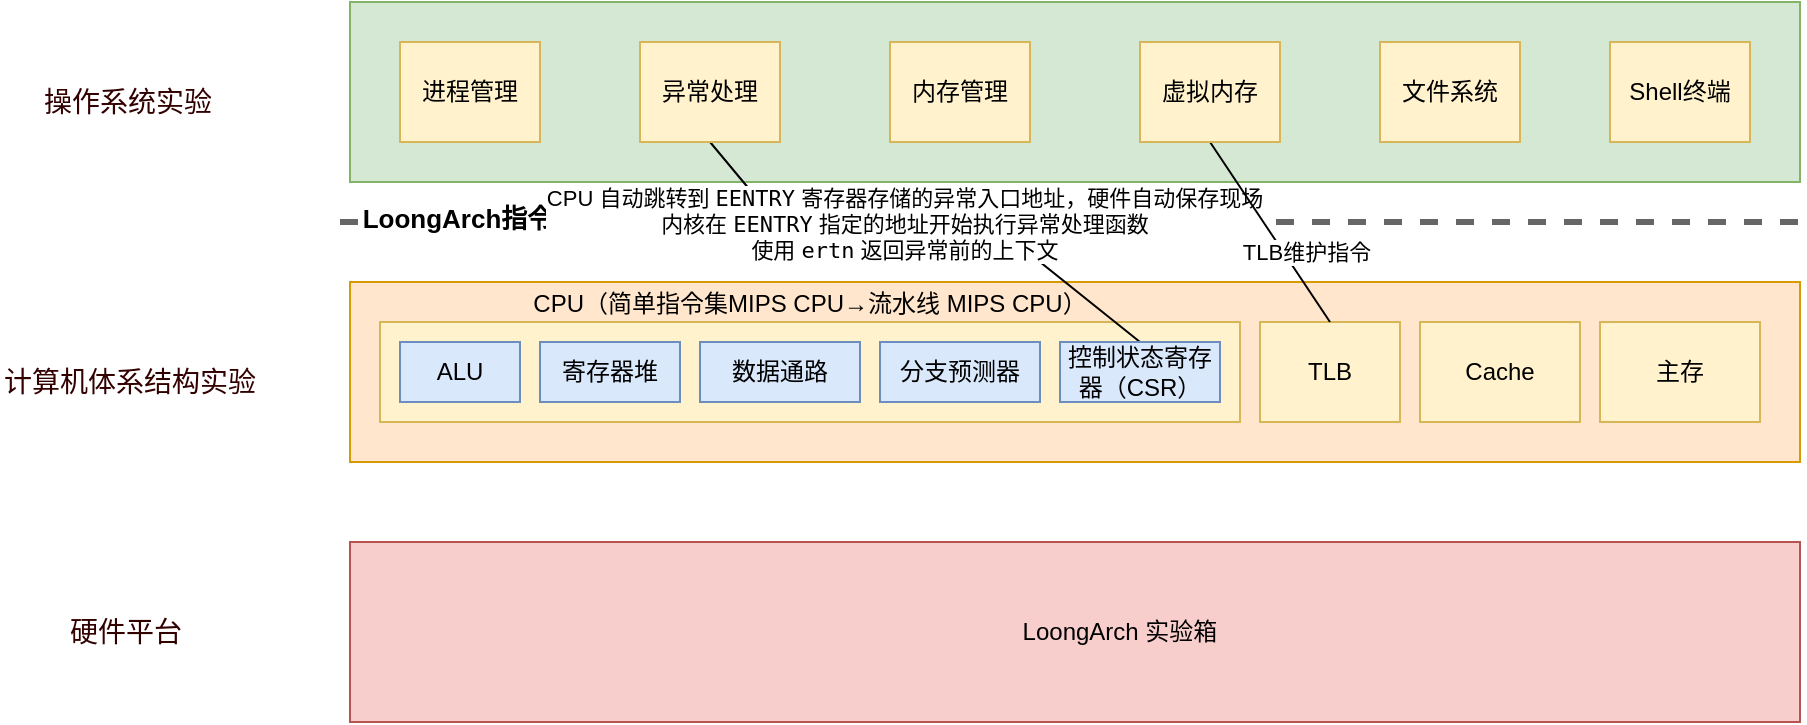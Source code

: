 <mxfile version="26.2.14">
  <diagram name="第 1 页" id="wGAzSOdT4kqdzCxaNdu8">
    <mxGraphModel dx="1980" dy="736" grid="1" gridSize="10" guides="1" tooltips="1" connect="1" arrows="1" fold="1" page="1" pageScale="1" pageWidth="827" pageHeight="1169" math="0" shadow="0">
      <root>
        <mxCell id="0" />
        <mxCell id="1" parent="0" />
        <mxCell id="5M__yOeY1i1e89L5_nh--1" value="" style="rounded=0;whiteSpace=wrap;html=1;fillColor=#ffe6cc;strokeColor=#d79b00;" parent="1" vertex="1">
          <mxGeometry x="145" y="350" width="725" height="90" as="geometry" />
        </mxCell>
        <UserObject label="CPU（简单指令集MIPS CPU→流水线 MIPS CPU）" treeRoot="1" id="5M__yOeY1i1e89L5_nh--11">
          <mxCell style="whiteSpace=wrap;html=1;align=center;treeFolding=1;treeMoving=1;newEdgeStyle={&quot;edgeStyle&quot;:&quot;elbowEdgeStyle&quot;,&quot;startArrow&quot;:&quot;none&quot;,&quot;endArrow&quot;:&quot;none&quot;};labelPosition=center;verticalLabelPosition=top;verticalAlign=bottom;fillColor=#fff2cc;strokeColor=#d6b656;" parent="1" vertex="1">
            <mxGeometry x="160" y="370" width="430" height="50" as="geometry" />
          </mxCell>
        </UserObject>
        <UserObject label="ALU" treeRoot="1" id="5M__yOeY1i1e89L5_nh--12">
          <mxCell style="whiteSpace=wrap;html=1;align=center;treeFolding=1;treeMoving=1;newEdgeStyle={&quot;edgeStyle&quot;:&quot;elbowEdgeStyle&quot;,&quot;startArrow&quot;:&quot;none&quot;,&quot;endArrow&quot;:&quot;none&quot;};fillColor=#dae8fc;strokeColor=#6c8ebf;" parent="1" vertex="1">
            <mxGeometry x="170" y="380" width="60" height="30" as="geometry" />
          </mxCell>
        </UserObject>
        <mxCell id="5M__yOeY1i1e89L5_nh--13" style="edgeStyle=elbowEdgeStyle;rounded=0;orthogonalLoop=1;jettySize=auto;html=1;startArrow=none;endArrow=none;exitX=0.5;exitY=0;exitDx=0;exitDy=0;" parent="1" source="5M__yOeY1i1e89L5_nh--11" target="5M__yOeY1i1e89L5_nh--11" edge="1">
          <mxGeometry relative="1" as="geometry" />
        </mxCell>
        <UserObject label="分支预测器" treeRoot="1" id="5M__yOeY1i1e89L5_nh--14">
          <mxCell style="whiteSpace=wrap;html=1;align=center;treeFolding=1;treeMoving=1;newEdgeStyle={&quot;edgeStyle&quot;:&quot;elbowEdgeStyle&quot;,&quot;startArrow&quot;:&quot;none&quot;,&quot;endArrow&quot;:&quot;none&quot;};fillColor=#dae8fc;strokeColor=#6c8ebf;" parent="1" vertex="1">
            <mxGeometry x="410" y="380" width="80" height="30" as="geometry" />
          </mxCell>
        </UserObject>
        <UserObject label="TLB" treeRoot="1" id="5M__yOeY1i1e89L5_nh--15">
          <mxCell style="whiteSpace=wrap;html=1;align=center;treeFolding=1;treeMoving=1;newEdgeStyle={&quot;edgeStyle&quot;:&quot;elbowEdgeStyle&quot;,&quot;startArrow&quot;:&quot;none&quot;,&quot;endArrow&quot;:&quot;none&quot;};labelPosition=center;verticalLabelPosition=middle;verticalAlign=middle;fillColor=#fff2cc;strokeColor=#d6b656;" parent="1" vertex="1">
            <mxGeometry x="600" y="370" width="70" height="50" as="geometry" />
          </mxCell>
        </UserObject>
        <UserObject label="寄存器堆" treeRoot="1" id="5M__yOeY1i1e89L5_nh--19">
          <mxCell style="whiteSpace=wrap;html=1;align=center;treeFolding=1;treeMoving=1;newEdgeStyle={&quot;edgeStyle&quot;:&quot;elbowEdgeStyle&quot;,&quot;startArrow&quot;:&quot;none&quot;,&quot;endArrow&quot;:&quot;none&quot;};fillColor=#dae8fc;strokeColor=#6c8ebf;" parent="1" vertex="1">
            <mxGeometry x="240" y="380" width="70" height="30" as="geometry" />
          </mxCell>
        </UserObject>
        <UserObject label="Cache" treeRoot="1" id="5M__yOeY1i1e89L5_nh--20">
          <mxCell style="whiteSpace=wrap;html=1;align=center;treeFolding=1;treeMoving=1;newEdgeStyle={&quot;edgeStyle&quot;:&quot;elbowEdgeStyle&quot;,&quot;startArrow&quot;:&quot;none&quot;,&quot;endArrow&quot;:&quot;none&quot;};labelPosition=center;verticalLabelPosition=middle;verticalAlign=middle;fillColor=#fff2cc;strokeColor=#d6b656;" parent="1" vertex="1">
            <mxGeometry x="680" y="370" width="80" height="50" as="geometry" />
          </mxCell>
        </UserObject>
        <mxCell id="5M__yOeY1i1e89L5_nh--24" value="" style="endArrow=none;dashed=1;html=1;rounded=0;strokeWidth=3;fillColor=#f5f5f5;strokeColor=#666666;" parent="1" edge="1">
          <mxGeometry width="50" height="50" relative="1" as="geometry">
            <mxPoint x="140" y="320" as="sourcePoint" />
            <mxPoint x="870" y="320" as="targetPoint" />
            <Array as="points">
              <mxPoint x="590" y="320" />
            </Array>
          </mxGeometry>
        </mxCell>
        <mxCell id="5M__yOeY1i1e89L5_nh--25" value="LoongArch指令集" style="edgeLabel;html=1;align=center;verticalAlign=middle;resizable=0;points=[];fontSize=13;fontStyle=1" parent="5M__yOeY1i1e89L5_nh--24" vertex="1" connectable="0">
          <mxGeometry x="-0.07" y="2" relative="1" as="geometry">
            <mxPoint x="-275" as="offset" />
          </mxGeometry>
        </mxCell>
        <mxCell id="5M__yOeY1i1e89L5_nh--26" value="" style="rounded=0;whiteSpace=wrap;html=1;fillColor=#d5e8d4;strokeColor=#82b366;" parent="1" vertex="1">
          <mxGeometry x="145" y="210" width="725" height="90" as="geometry" />
        </mxCell>
        <mxCell id="5M__yOeY1i1e89L5_nh--27" value="&lt;span style=&quot;font-size: 10.5pt;&quot;&gt;&lt;font style=&quot;color: rgb(51, 0, 0);&quot;&gt;操作系统实验&lt;/font&gt;&lt;/span&gt;" style="text;whiteSpace=wrap;html=1;" parent="1" vertex="1">
          <mxGeometry x="-10" y="245" width="90" height="20" as="geometry" />
        </mxCell>
        <UserObject label="进程管理" treeRoot="1" id="5M__yOeY1i1e89L5_nh--28">
          <mxCell style="whiteSpace=wrap;html=1;align=center;treeFolding=1;treeMoving=1;newEdgeStyle={&quot;edgeStyle&quot;:&quot;elbowEdgeStyle&quot;,&quot;startArrow&quot;:&quot;none&quot;,&quot;endArrow&quot;:&quot;none&quot;};labelPosition=center;verticalLabelPosition=middle;verticalAlign=middle;fillColor=#fff2cc;strokeColor=#d6b656;" parent="1" vertex="1">
            <mxGeometry x="170" y="230" width="70" height="50" as="geometry" />
          </mxCell>
        </UserObject>
        <mxCell id="cpremFlHdHI3eAPyiUC--16" style="rounded=0;orthogonalLoop=1;jettySize=auto;html=1;startArrow=none;endArrow=none;exitX=0.5;exitY=1;exitDx=0;exitDy=0;entryX=0.5;entryY=0;entryDx=0;entryDy=0;" edge="1" parent="1" source="5M__yOeY1i1e89L5_nh--29" target="cpremFlHdHI3eAPyiUC--13">
          <mxGeometry relative="1" as="geometry">
            <Array as="points">
              <mxPoint x="350" y="310" />
              <mxPoint x="420" y="330" />
              <mxPoint x="490" y="340" />
            </Array>
          </mxGeometry>
        </mxCell>
        <mxCell id="cpremFlHdHI3eAPyiUC--17" value="CPU 自动跳转到 &lt;code data-end=&quot;261&quot; data-start=&quot;253&quot;&gt;EENTRY&lt;/code&gt; 寄存器存储的异常入口地址，硬件自动保存现场&lt;div&gt;&lt;span style=&quot;background-color: light-dark(#ffffff, var(--ge-dark-color, #121212)); color: light-dark(rgb(0, 0, 0), rgb(255, 255, 255));&quot;&gt;内核在 &lt;/span&gt;&lt;code style=&quot;background-color: light-dark(#ffffff, var(--ge-dark-color, #121212)); color: light-dark(rgb(0, 0, 0), rgb(255, 255, 255));&quot; data-end=&quot;847&quot; data-start=&quot;839&quot;&gt;EENTRY&lt;/code&gt;&lt;span style=&quot;background-color: light-dark(#ffffff, var(--ge-dark-color, #121212)); color: light-dark(rgb(0, 0, 0), rgb(255, 255, 255));&quot;&gt; 指定的地址开始执行异常处理函数&lt;/span&gt;&lt;div&gt;&lt;div&gt;使用 &lt;code data-end=&quot;980&quot; data-start=&quot;974&quot;&gt;ertn&lt;/code&gt; 返回异常前的上下文&lt;/div&gt;&lt;/div&gt;&lt;/div&gt;" style="edgeLabel;html=1;align=center;verticalAlign=middle;resizable=0;points=[];" vertex="1" connectable="0" parent="cpremFlHdHI3eAPyiUC--16">
          <mxGeometry x="0.012" y="4" relative="1" as="geometry">
            <mxPoint x="-12" y="-7" as="offset" />
          </mxGeometry>
        </mxCell>
        <UserObject label="异常处理" treeRoot="1" id="5M__yOeY1i1e89L5_nh--29">
          <mxCell style="whiteSpace=wrap;html=1;align=center;treeFolding=1;treeMoving=1;newEdgeStyle={&quot;edgeStyle&quot;:&quot;elbowEdgeStyle&quot;,&quot;startArrow&quot;:&quot;none&quot;,&quot;endArrow&quot;:&quot;none&quot;};labelPosition=center;verticalLabelPosition=middle;verticalAlign=middle;fillColor=#fff2cc;strokeColor=#d6b656;" parent="1" vertex="1">
            <mxGeometry x="290" y="230" width="70" height="50" as="geometry" />
          </mxCell>
        </UserObject>
        <UserObject label="内存管理" treeRoot="1" id="5M__yOeY1i1e89L5_nh--30">
          <mxCell style="whiteSpace=wrap;html=1;align=center;treeFolding=1;treeMoving=1;newEdgeStyle={&quot;edgeStyle&quot;:&quot;elbowEdgeStyle&quot;,&quot;startArrow&quot;:&quot;none&quot;,&quot;endArrow&quot;:&quot;none&quot;};labelPosition=center;verticalLabelPosition=middle;verticalAlign=middle;fillColor=#fff2cc;strokeColor=#d6b656;" parent="1" vertex="1">
            <mxGeometry x="415" y="230" width="70" height="50" as="geometry" />
          </mxCell>
        </UserObject>
        <mxCell id="cpremFlHdHI3eAPyiUC--11" style="rounded=0;orthogonalLoop=1;jettySize=auto;html=1;startArrow=none;endArrow=none;entryX=0.5;entryY=0;entryDx=0;entryDy=0;elbow=vertical;exitX=0.5;exitY=1;exitDx=0;exitDy=0;" edge="1" parent="1" source="5M__yOeY1i1e89L5_nh--31" target="5M__yOeY1i1e89L5_nh--15">
          <mxGeometry relative="1" as="geometry">
            <mxPoint x="510" y="280" as="sourcePoint" />
            <mxPoint x="600" y="370" as="targetPoint" />
          </mxGeometry>
        </mxCell>
        <mxCell id="cpremFlHdHI3eAPyiUC--12" value="TLB维护指令" style="edgeLabel;html=1;align=center;verticalAlign=middle;resizable=0;points=[];" vertex="1" connectable="0" parent="cpremFlHdHI3eAPyiUC--11">
          <mxGeometry relative="1" as="geometry">
            <mxPoint x="18" y="10" as="offset" />
          </mxGeometry>
        </mxCell>
        <UserObject label="虚拟内存" treeRoot="1" id="5M__yOeY1i1e89L5_nh--31">
          <mxCell style="whiteSpace=wrap;html=1;align=center;treeFolding=1;treeMoving=1;newEdgeStyle={&quot;edgeStyle&quot;:&quot;elbowEdgeStyle&quot;,&quot;startArrow&quot;:&quot;none&quot;,&quot;endArrow&quot;:&quot;none&quot;};labelPosition=center;verticalLabelPosition=middle;verticalAlign=middle;fillColor=#fff2cc;strokeColor=#d6b656;" parent="1" vertex="1">
            <mxGeometry x="540" y="230" width="70" height="50" as="geometry" />
          </mxCell>
        </UserObject>
        <UserObject label="文件系统" treeRoot="1" id="5M__yOeY1i1e89L5_nh--33">
          <mxCell style="whiteSpace=wrap;html=1;align=center;treeFolding=1;treeMoving=1;newEdgeStyle={&quot;edgeStyle&quot;:&quot;elbowEdgeStyle&quot;,&quot;startArrow&quot;:&quot;none&quot;,&quot;endArrow&quot;:&quot;none&quot;};labelPosition=center;verticalLabelPosition=middle;verticalAlign=middle;fillColor=#fff2cc;strokeColor=#d6b656;" parent="1" vertex="1">
            <mxGeometry x="660" y="230" width="70" height="50" as="geometry" />
          </mxCell>
        </UserObject>
        <UserObject label="Shell终端" treeRoot="1" id="5M__yOeY1i1e89L5_nh--34">
          <mxCell style="whiteSpace=wrap;html=1;align=center;treeFolding=1;treeMoving=1;newEdgeStyle={&quot;edgeStyle&quot;:&quot;elbowEdgeStyle&quot;,&quot;startArrow&quot;:&quot;none&quot;,&quot;endArrow&quot;:&quot;none&quot;};labelPosition=center;verticalLabelPosition=middle;verticalAlign=middle;fillColor=#fff2cc;strokeColor=#d6b656;" parent="1" vertex="1">
            <mxGeometry x="775" y="230" width="70" height="50" as="geometry" />
          </mxCell>
        </UserObject>
        <mxCell id="cpremFlHdHI3eAPyiUC--1" value="" style="rounded=0;whiteSpace=wrap;html=1;fillColor=#f8cecc;strokeColor=#b85450;" vertex="1" parent="1">
          <mxGeometry x="145" y="480" width="725" height="90" as="geometry" />
        </mxCell>
        <mxCell id="5M__yOeY1i1e89L5_nh--6" value="LoongArch 实验箱" style="text;html=1;align=center;verticalAlign=middle;whiteSpace=wrap;rounded=0;" parent="1" vertex="1">
          <mxGeometry x="460" y="510" width="140" height="30" as="geometry" />
        </mxCell>
        <mxCell id="cpremFlHdHI3eAPyiUC--3" value="&lt;span style=&quot;font-size: 10.5pt;&quot;&gt;&lt;font style=&quot;color: rgb(51, 0, 0);&quot;&gt;计算机体系结构实验&lt;/font&gt;&lt;/span&gt;" style="text;whiteSpace=wrap;html=1;" vertex="1" parent="1">
          <mxGeometry x="-30" y="385" width="130" height="20" as="geometry" />
        </mxCell>
        <mxCell id="cpremFlHdHI3eAPyiUC--4" value="&lt;span style=&quot;font-size: 10.5pt;&quot;&gt;&lt;font style=&quot;color: rgb(51, 0, 0);&quot;&gt;硬件平台&lt;/font&gt;&lt;/span&gt;" style="text;whiteSpace=wrap;html=1;" vertex="1" parent="1">
          <mxGeometry x="2.5" y="510" width="65" height="20" as="geometry" />
        </mxCell>
        <UserObject label="数据通路" treeRoot="1" id="cpremFlHdHI3eAPyiUC--7">
          <mxCell style="whiteSpace=wrap;html=1;align=center;treeFolding=1;treeMoving=1;newEdgeStyle={&quot;edgeStyle&quot;:&quot;elbowEdgeStyle&quot;,&quot;startArrow&quot;:&quot;none&quot;,&quot;endArrow&quot;:&quot;none&quot;};fillColor=#dae8fc;strokeColor=#6c8ebf;" vertex="1" parent="1">
            <mxGeometry x="320" y="380" width="80" height="30" as="geometry" />
          </mxCell>
        </UserObject>
        <UserObject label="控制状态寄存器（CSR）" treeRoot="1" id="cpremFlHdHI3eAPyiUC--13">
          <mxCell style="whiteSpace=wrap;html=1;align=center;treeFolding=1;treeMoving=1;newEdgeStyle={&quot;edgeStyle&quot;:&quot;elbowEdgeStyle&quot;,&quot;startArrow&quot;:&quot;none&quot;,&quot;endArrow&quot;:&quot;none&quot;};fillColor=#dae8fc;strokeColor=#6c8ebf;" vertex="1" parent="1">
            <mxGeometry x="500" y="380" width="80" height="30" as="geometry" />
          </mxCell>
        </UserObject>
        <mxCell id="cpremFlHdHI3eAPyiUC--14" style="edgeStyle=elbowEdgeStyle;rounded=0;orthogonalLoop=1;jettySize=auto;html=1;startArrow=none;endArrow=none;exitX=1;exitY=0.5;exitDx=0;exitDy=0;" edge="1" parent="1" source="5M__yOeY1i1e89L5_nh--11" target="5M__yOeY1i1e89L5_nh--11">
          <mxGeometry relative="1" as="geometry" />
        </mxCell>
        <UserObject label="主存" treeRoot="1" id="cpremFlHdHI3eAPyiUC--15">
          <mxCell style="whiteSpace=wrap;html=1;align=center;treeFolding=1;treeMoving=1;newEdgeStyle={&quot;edgeStyle&quot;:&quot;elbowEdgeStyle&quot;,&quot;startArrow&quot;:&quot;none&quot;,&quot;endArrow&quot;:&quot;none&quot;};labelPosition=center;verticalLabelPosition=middle;verticalAlign=middle;fillColor=#fff2cc;strokeColor=#d6b656;" vertex="1" parent="1">
            <mxGeometry x="770" y="370" width="80" height="50" as="geometry" />
          </mxCell>
        </UserObject>
      </root>
    </mxGraphModel>
  </diagram>
</mxfile>
